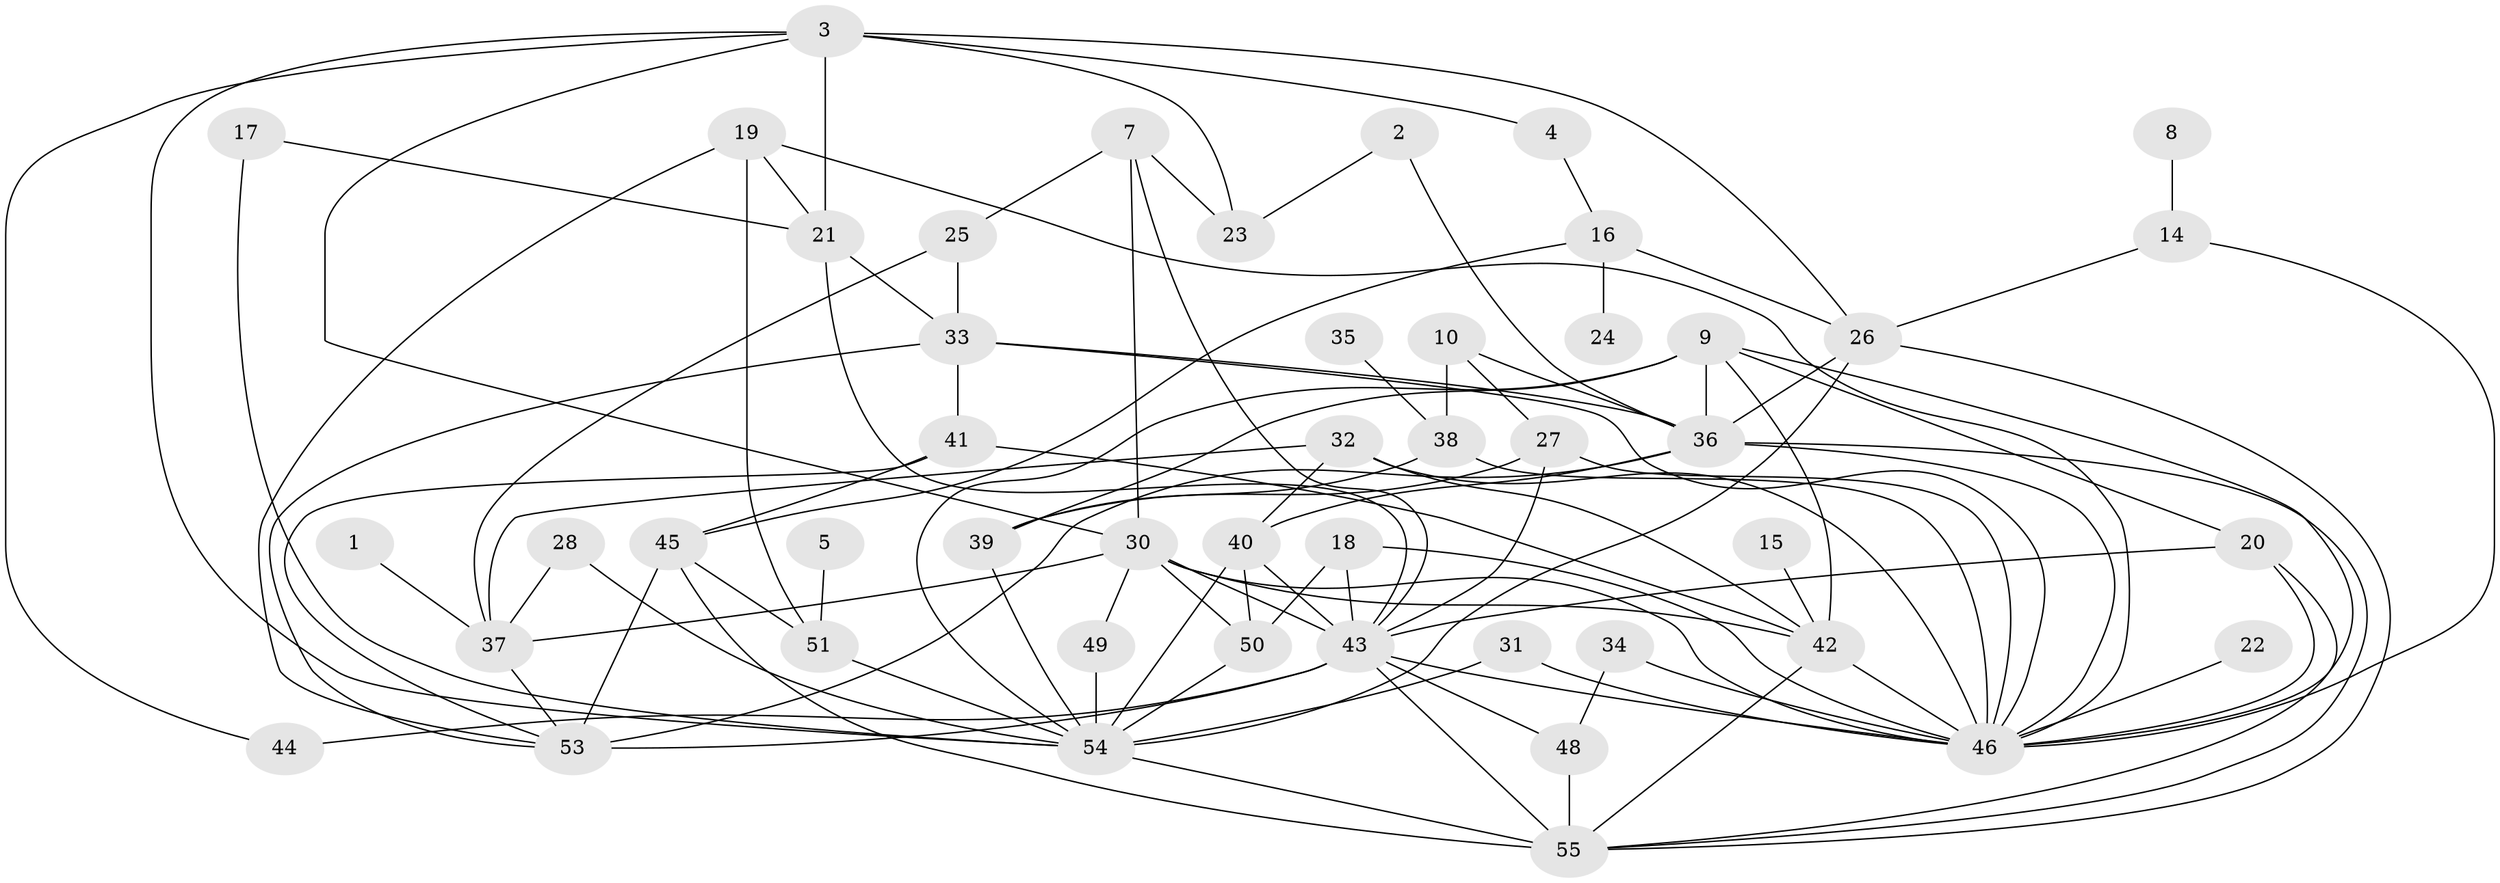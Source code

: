 // original degree distribution, {3: 0.2636363636363636, 5: 0.12727272727272726, 2: 0.17272727272727273, 4: 0.18181818181818182, 1: 0.12727272727272726, 6: 0.05454545454545454, 0: 0.06363636363636363, 7: 0.00909090909090909}
// Generated by graph-tools (version 1.1) at 2025/25/03/09/25 03:25:20]
// undirected, 48 vertices, 105 edges
graph export_dot {
graph [start="1"]
  node [color=gray90,style=filled];
  1;
  2;
  3;
  4;
  5;
  7;
  8;
  9;
  10;
  14;
  15;
  16;
  17;
  18;
  19;
  20;
  21;
  22;
  23;
  24;
  25;
  26;
  27;
  28;
  30;
  31;
  32;
  33;
  34;
  35;
  36;
  37;
  38;
  39;
  40;
  41;
  42;
  43;
  44;
  45;
  46;
  48;
  49;
  50;
  51;
  53;
  54;
  55;
  1 -- 37 [weight=1.0];
  2 -- 23 [weight=1.0];
  2 -- 36 [weight=1.0];
  3 -- 4 [weight=1.0];
  3 -- 21 [weight=1.0];
  3 -- 23 [weight=1.0];
  3 -- 26 [weight=1.0];
  3 -- 30 [weight=1.0];
  3 -- 44 [weight=1.0];
  3 -- 54 [weight=1.0];
  4 -- 16 [weight=1.0];
  5 -- 51 [weight=1.0];
  7 -- 23 [weight=1.0];
  7 -- 25 [weight=1.0];
  7 -- 30 [weight=1.0];
  7 -- 43 [weight=1.0];
  8 -- 14 [weight=1.0];
  9 -- 20 [weight=1.0];
  9 -- 36 [weight=1.0];
  9 -- 39 [weight=1.0];
  9 -- 42 [weight=1.0];
  9 -- 46 [weight=1.0];
  9 -- 54 [weight=1.0];
  10 -- 27 [weight=1.0];
  10 -- 36 [weight=1.0];
  10 -- 38 [weight=2.0];
  14 -- 26 [weight=1.0];
  14 -- 46 [weight=1.0];
  15 -- 42 [weight=2.0];
  16 -- 24 [weight=1.0];
  16 -- 26 [weight=1.0];
  16 -- 45 [weight=1.0];
  17 -- 21 [weight=1.0];
  17 -- 54 [weight=1.0];
  18 -- 43 [weight=1.0];
  18 -- 46 [weight=1.0];
  18 -- 50 [weight=1.0];
  19 -- 21 [weight=1.0];
  19 -- 46 [weight=1.0];
  19 -- 51 [weight=1.0];
  19 -- 53 [weight=1.0];
  20 -- 43 [weight=1.0];
  20 -- 46 [weight=1.0];
  20 -- 55 [weight=1.0];
  21 -- 33 [weight=1.0];
  21 -- 43 [weight=1.0];
  22 -- 46 [weight=1.0];
  25 -- 33 [weight=1.0];
  25 -- 37 [weight=1.0];
  26 -- 36 [weight=1.0];
  26 -- 54 [weight=1.0];
  26 -- 55 [weight=1.0];
  27 -- 39 [weight=1.0];
  27 -- 43 [weight=1.0];
  27 -- 46 [weight=1.0];
  28 -- 37 [weight=1.0];
  28 -- 54 [weight=1.0];
  30 -- 37 [weight=1.0];
  30 -- 42 [weight=1.0];
  30 -- 43 [weight=1.0];
  30 -- 46 [weight=1.0];
  30 -- 49 [weight=2.0];
  30 -- 50 [weight=1.0];
  31 -- 46 [weight=1.0];
  31 -- 54 [weight=1.0];
  32 -- 37 [weight=1.0];
  32 -- 40 [weight=1.0];
  32 -- 42 [weight=1.0];
  32 -- 46 [weight=1.0];
  33 -- 36 [weight=1.0];
  33 -- 41 [weight=1.0];
  33 -- 46 [weight=1.0];
  33 -- 53 [weight=1.0];
  34 -- 46 [weight=1.0];
  34 -- 48 [weight=1.0];
  35 -- 38 [weight=1.0];
  36 -- 40 [weight=1.0];
  36 -- 46 [weight=1.0];
  36 -- 53 [weight=1.0];
  36 -- 55 [weight=1.0];
  37 -- 53 [weight=1.0];
  38 -- 39 [weight=1.0];
  38 -- 46 [weight=1.0];
  39 -- 54 [weight=1.0];
  40 -- 43 [weight=1.0];
  40 -- 50 [weight=2.0];
  40 -- 54 [weight=1.0];
  41 -- 42 [weight=1.0];
  41 -- 45 [weight=1.0];
  41 -- 53 [weight=1.0];
  42 -- 46 [weight=1.0];
  42 -- 55 [weight=1.0];
  43 -- 44 [weight=1.0];
  43 -- 46 [weight=1.0];
  43 -- 48 [weight=1.0];
  43 -- 53 [weight=2.0];
  43 -- 55 [weight=1.0];
  45 -- 51 [weight=1.0];
  45 -- 53 [weight=1.0];
  45 -- 55 [weight=1.0];
  48 -- 55 [weight=1.0];
  49 -- 54 [weight=1.0];
  50 -- 54 [weight=1.0];
  51 -- 54 [weight=1.0];
  54 -- 55 [weight=2.0];
}
